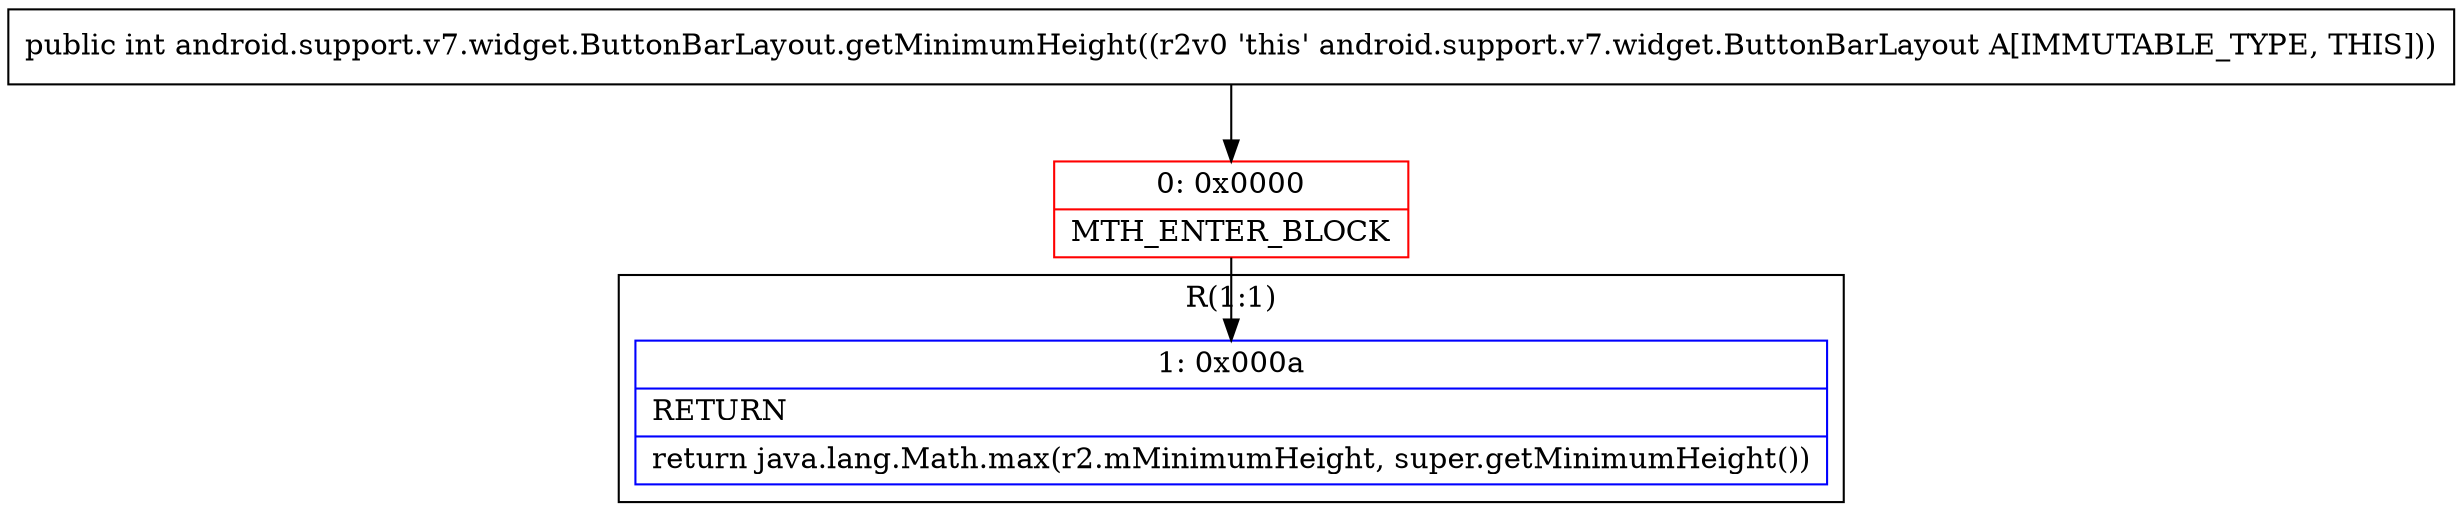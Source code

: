 digraph "CFG forandroid.support.v7.widget.ButtonBarLayout.getMinimumHeight()I" {
subgraph cluster_Region_653858211 {
label = "R(1:1)";
node [shape=record,color=blue];
Node_1 [shape=record,label="{1\:\ 0x000a|RETURN\l|return java.lang.Math.max(r2.mMinimumHeight, super.getMinimumHeight())\l}"];
}
Node_0 [shape=record,color=red,label="{0\:\ 0x0000|MTH_ENTER_BLOCK\l}"];
MethodNode[shape=record,label="{public int android.support.v7.widget.ButtonBarLayout.getMinimumHeight((r2v0 'this' android.support.v7.widget.ButtonBarLayout A[IMMUTABLE_TYPE, THIS])) }"];
MethodNode -> Node_0;
Node_0 -> Node_1;
}

